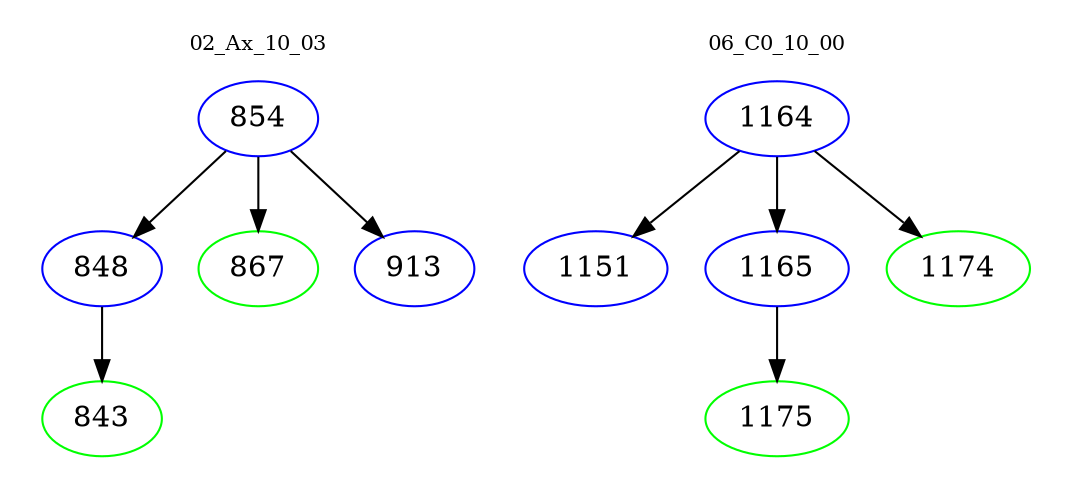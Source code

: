 digraph{
subgraph cluster_0 {
color = white
label = "02_Ax_10_03";
fontsize=10;
T0_854 [label="854", color="blue"]
T0_854 -> T0_848 [color="black"]
T0_848 [label="848", color="blue"]
T0_848 -> T0_843 [color="black"]
T0_843 [label="843", color="green"]
T0_854 -> T0_867 [color="black"]
T0_867 [label="867", color="green"]
T0_854 -> T0_913 [color="black"]
T0_913 [label="913", color="blue"]
}
subgraph cluster_1 {
color = white
label = "06_C0_10_00";
fontsize=10;
T1_1164 [label="1164", color="blue"]
T1_1164 -> T1_1151 [color="black"]
T1_1151 [label="1151", color="blue"]
T1_1164 -> T1_1165 [color="black"]
T1_1165 [label="1165", color="blue"]
T1_1165 -> T1_1175 [color="black"]
T1_1175 [label="1175", color="green"]
T1_1164 -> T1_1174 [color="black"]
T1_1174 [label="1174", color="green"]
}
}
